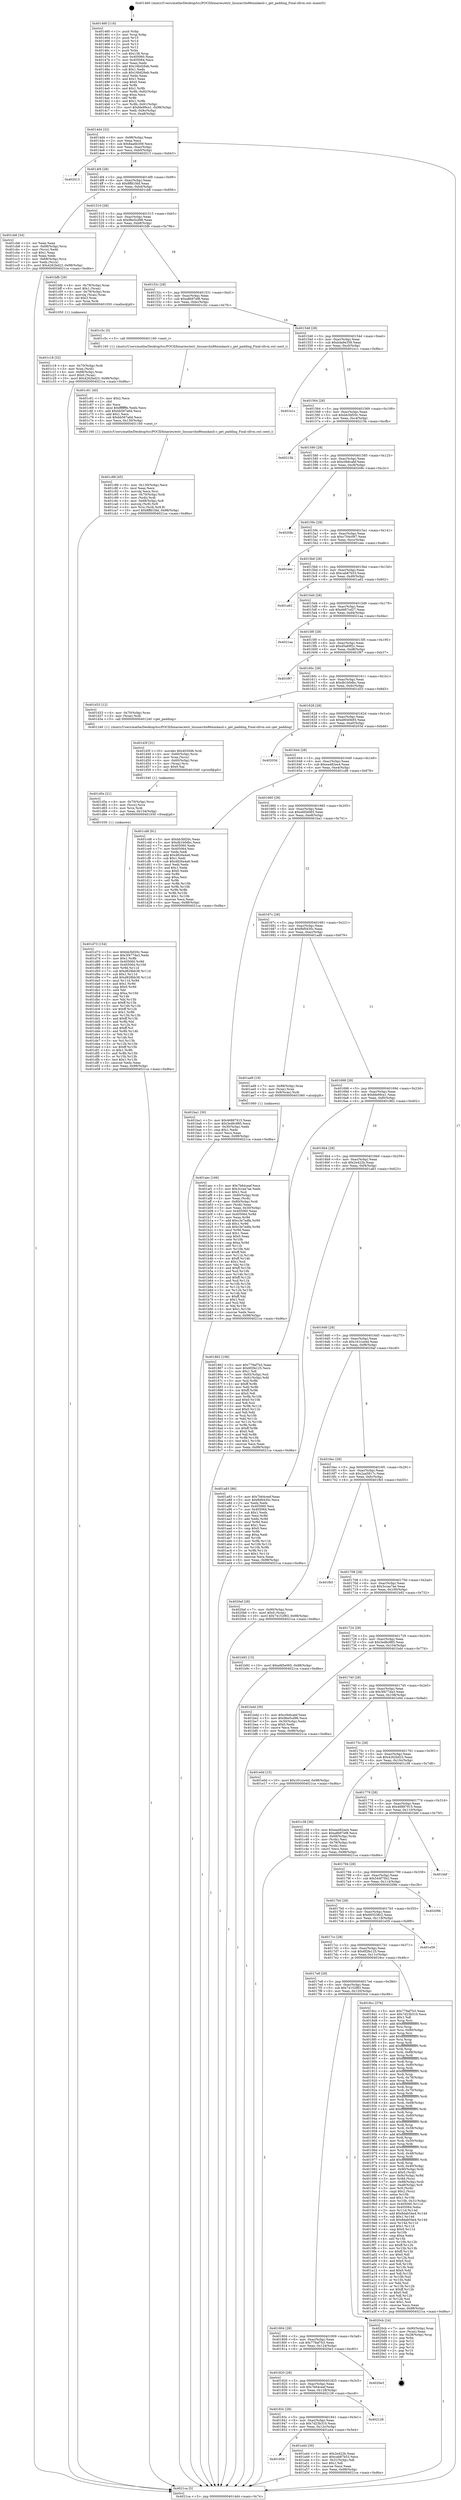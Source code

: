 digraph "0x401460" {
  label = "0x401460 (/mnt/c/Users/mathe/Desktop/tcc/POCII/binaries/extr_linuxarchx86mmkaslr.c_get_padding_Final-ollvm.out::main(0))"
  labelloc = "t"
  node[shape=record]

  Entry [label="",width=0.3,height=0.3,shape=circle,fillcolor=black,style=filled]
  "0x4014d4" [label="{
     0x4014d4 [32]\l
     | [instrs]\l
     &nbsp;&nbsp;0x4014d4 \<+6\>: mov -0x98(%rbp),%eax\l
     &nbsp;&nbsp;0x4014da \<+2\>: mov %eax,%ecx\l
     &nbsp;&nbsp;0x4014dc \<+6\>: sub $0x8aa6b309,%ecx\l
     &nbsp;&nbsp;0x4014e2 \<+6\>: mov %eax,-0xac(%rbp)\l
     &nbsp;&nbsp;0x4014e8 \<+6\>: mov %ecx,-0xb0(%rbp)\l
     &nbsp;&nbsp;0x4014ee \<+6\>: je 0000000000402013 \<main+0xbb3\>\l
  }"]
  "0x402013" [label="{
     0x402013\l
  }", style=dashed]
  "0x4014f4" [label="{
     0x4014f4 [28]\l
     | [instrs]\l
     &nbsp;&nbsp;0x4014f4 \<+5\>: jmp 00000000004014f9 \<main+0x99\>\l
     &nbsp;&nbsp;0x4014f9 \<+6\>: mov -0xac(%rbp),%eax\l
     &nbsp;&nbsp;0x4014ff \<+5\>: sub $0x8ffd1fdd,%eax\l
     &nbsp;&nbsp;0x401504 \<+6\>: mov %eax,-0xb4(%rbp)\l
     &nbsp;&nbsp;0x40150a \<+6\>: je 0000000000401cb6 \<main+0x856\>\l
  }"]
  Exit [label="",width=0.3,height=0.3,shape=circle,fillcolor=black,style=filled,peripheries=2]
  "0x401cb6" [label="{
     0x401cb6 [34]\l
     | [instrs]\l
     &nbsp;&nbsp;0x401cb6 \<+2\>: xor %eax,%eax\l
     &nbsp;&nbsp;0x401cb8 \<+4\>: mov -0x68(%rbp),%rcx\l
     &nbsp;&nbsp;0x401cbc \<+2\>: mov (%rcx),%edx\l
     &nbsp;&nbsp;0x401cbe \<+3\>: sub $0x1,%eax\l
     &nbsp;&nbsp;0x401cc1 \<+2\>: sub %eax,%edx\l
     &nbsp;&nbsp;0x401cc3 \<+4\>: mov -0x68(%rbp),%rcx\l
     &nbsp;&nbsp;0x401cc7 \<+2\>: mov %edx,(%rcx)\l
     &nbsp;&nbsp;0x401cc9 \<+10\>: movl $0x4262bd23,-0x98(%rbp)\l
     &nbsp;&nbsp;0x401cd3 \<+5\>: jmp 00000000004021ca \<main+0xd6a\>\l
  }"]
  "0x401510" [label="{
     0x401510 [28]\l
     | [instrs]\l
     &nbsp;&nbsp;0x401510 \<+5\>: jmp 0000000000401515 \<main+0xb5\>\l
     &nbsp;&nbsp;0x401515 \<+6\>: mov -0xac(%rbp),%eax\l
     &nbsp;&nbsp;0x40151b \<+5\>: sub $0x9be5cd96,%eax\l
     &nbsp;&nbsp;0x401520 \<+6\>: mov %eax,-0xb8(%rbp)\l
     &nbsp;&nbsp;0x401526 \<+6\>: je 0000000000401bfb \<main+0x79b\>\l
  }"]
  "0x401d73" [label="{
     0x401d73 [154]\l
     | [instrs]\l
     &nbsp;&nbsp;0x401d73 \<+5\>: mov $0xbb3bf20c,%eax\l
     &nbsp;&nbsp;0x401d78 \<+5\>: mov $0x3f477da3,%edx\l
     &nbsp;&nbsp;0x401d7d \<+3\>: mov $0x1,%r8b\l
     &nbsp;&nbsp;0x401d80 \<+8\>: mov 0x405060,%r9d\l
     &nbsp;&nbsp;0x401d88 \<+8\>: mov 0x405064,%r10d\l
     &nbsp;&nbsp;0x401d90 \<+3\>: mov %r9d,%r11d\l
     &nbsp;&nbsp;0x401d93 \<+7\>: sub $0xd828bb38,%r11d\l
     &nbsp;&nbsp;0x401d9a \<+4\>: sub $0x1,%r11d\l
     &nbsp;&nbsp;0x401d9e \<+7\>: add $0xd828bb38,%r11d\l
     &nbsp;&nbsp;0x401da5 \<+4\>: imul %r11d,%r9d\l
     &nbsp;&nbsp;0x401da9 \<+4\>: and $0x1,%r9d\l
     &nbsp;&nbsp;0x401dad \<+4\>: cmp $0x0,%r9d\l
     &nbsp;&nbsp;0x401db1 \<+3\>: sete %bl\l
     &nbsp;&nbsp;0x401db4 \<+4\>: cmp $0xa,%r10d\l
     &nbsp;&nbsp;0x401db8 \<+4\>: setl %r14b\l
     &nbsp;&nbsp;0x401dbc \<+3\>: mov %bl,%r15b\l
     &nbsp;&nbsp;0x401dbf \<+4\>: xor $0xff,%r15b\l
     &nbsp;&nbsp;0x401dc3 \<+3\>: mov %r14b,%r12b\l
     &nbsp;&nbsp;0x401dc6 \<+4\>: xor $0xff,%r12b\l
     &nbsp;&nbsp;0x401dca \<+4\>: xor $0x1,%r8b\l
     &nbsp;&nbsp;0x401dce \<+3\>: mov %r15b,%r13b\l
     &nbsp;&nbsp;0x401dd1 \<+4\>: and $0xff,%r13b\l
     &nbsp;&nbsp;0x401dd5 \<+3\>: and %r8b,%bl\l
     &nbsp;&nbsp;0x401dd8 \<+3\>: mov %r12b,%cl\l
     &nbsp;&nbsp;0x401ddb \<+3\>: and $0xff,%cl\l
     &nbsp;&nbsp;0x401dde \<+3\>: and %r8b,%r14b\l
     &nbsp;&nbsp;0x401de1 \<+3\>: or %bl,%r13b\l
     &nbsp;&nbsp;0x401de4 \<+3\>: or %r14b,%cl\l
     &nbsp;&nbsp;0x401de7 \<+3\>: xor %cl,%r13b\l
     &nbsp;&nbsp;0x401dea \<+3\>: or %r12b,%r15b\l
     &nbsp;&nbsp;0x401ded \<+4\>: xor $0xff,%r15b\l
     &nbsp;&nbsp;0x401df1 \<+4\>: or $0x1,%r8b\l
     &nbsp;&nbsp;0x401df5 \<+3\>: and %r8b,%r15b\l
     &nbsp;&nbsp;0x401df8 \<+3\>: or %r15b,%r13b\l
     &nbsp;&nbsp;0x401dfb \<+4\>: test $0x1,%r13b\l
     &nbsp;&nbsp;0x401dff \<+3\>: cmovne %edx,%eax\l
     &nbsp;&nbsp;0x401e02 \<+6\>: mov %eax,-0x98(%rbp)\l
     &nbsp;&nbsp;0x401e08 \<+5\>: jmp 00000000004021ca \<main+0xd6a\>\l
  }"]
  "0x401bfb" [label="{
     0x401bfb [29]\l
     | [instrs]\l
     &nbsp;&nbsp;0x401bfb \<+4\>: mov -0x78(%rbp),%rax\l
     &nbsp;&nbsp;0x401bff \<+6\>: movl $0x1,(%rax)\l
     &nbsp;&nbsp;0x401c05 \<+4\>: mov -0x78(%rbp),%rax\l
     &nbsp;&nbsp;0x401c09 \<+3\>: movslq (%rax),%rax\l
     &nbsp;&nbsp;0x401c0c \<+4\>: shl $0x3,%rax\l
     &nbsp;&nbsp;0x401c10 \<+3\>: mov %rax,%rdi\l
     &nbsp;&nbsp;0x401c13 \<+5\>: call 0000000000401050 \<malloc@plt\>\l
     | [calls]\l
     &nbsp;&nbsp;0x401050 \{1\} (unknown)\l
  }"]
  "0x40152c" [label="{
     0x40152c [28]\l
     | [instrs]\l
     &nbsp;&nbsp;0x40152c \<+5\>: jmp 0000000000401531 \<main+0xd1\>\l
     &nbsp;&nbsp;0x401531 \<+6\>: mov -0xac(%rbp),%eax\l
     &nbsp;&nbsp;0x401537 \<+5\>: sub $0xa8b97ef8,%eax\l
     &nbsp;&nbsp;0x40153c \<+6\>: mov %eax,-0xbc(%rbp)\l
     &nbsp;&nbsp;0x401542 \<+6\>: je 0000000000401c5c \<main+0x7fc\>\l
  }"]
  "0x401d5e" [label="{
     0x401d5e [21]\l
     | [instrs]\l
     &nbsp;&nbsp;0x401d5e \<+4\>: mov -0x70(%rbp),%rcx\l
     &nbsp;&nbsp;0x401d62 \<+3\>: mov (%rcx),%rcx\l
     &nbsp;&nbsp;0x401d65 \<+3\>: mov %rcx,%rdi\l
     &nbsp;&nbsp;0x401d68 \<+6\>: mov %eax,-0x134(%rbp)\l
     &nbsp;&nbsp;0x401d6e \<+5\>: call 0000000000401030 \<free@plt\>\l
     | [calls]\l
     &nbsp;&nbsp;0x401030 \{1\} (unknown)\l
  }"]
  "0x401c5c" [label="{
     0x401c5c [5]\l
     | [instrs]\l
     &nbsp;&nbsp;0x401c5c \<+5\>: call 0000000000401160 \<next_i\>\l
     | [calls]\l
     &nbsp;&nbsp;0x401160 \{1\} (/mnt/c/Users/mathe/Desktop/tcc/POCII/binaries/extr_linuxarchx86mmkaslr.c_get_padding_Final-ollvm.out::next_i)\l
  }"]
  "0x401548" [label="{
     0x401548 [28]\l
     | [instrs]\l
     &nbsp;&nbsp;0x401548 \<+5\>: jmp 000000000040154d \<main+0xed\>\l
     &nbsp;&nbsp;0x40154d \<+6\>: mov -0xac(%rbp),%eax\l
     &nbsp;&nbsp;0x401553 \<+5\>: sub $0xb4a9e358,%eax\l
     &nbsp;&nbsp;0x401558 \<+6\>: mov %eax,-0xc0(%rbp)\l
     &nbsp;&nbsp;0x40155e \<+6\>: je 0000000000401e1c \<main+0x9bc\>\l
  }"]
  "0x401d3f" [label="{
     0x401d3f [31]\l
     | [instrs]\l
     &nbsp;&nbsp;0x401d3f \<+10\>: movabs $0x4030d6,%rdi\l
     &nbsp;&nbsp;0x401d49 \<+4\>: mov -0x60(%rbp),%rcx\l
     &nbsp;&nbsp;0x401d4d \<+3\>: mov %rax,(%rcx)\l
     &nbsp;&nbsp;0x401d50 \<+4\>: mov -0x60(%rbp),%rax\l
     &nbsp;&nbsp;0x401d54 \<+3\>: mov (%rax),%rsi\l
     &nbsp;&nbsp;0x401d57 \<+2\>: mov $0x0,%al\l
     &nbsp;&nbsp;0x401d59 \<+5\>: call 0000000000401040 \<printf@plt\>\l
     | [calls]\l
     &nbsp;&nbsp;0x401040 \{1\} (unknown)\l
  }"]
  "0x401e1c" [label="{
     0x401e1c\l
  }", style=dashed]
  "0x401564" [label="{
     0x401564 [28]\l
     | [instrs]\l
     &nbsp;&nbsp;0x401564 \<+5\>: jmp 0000000000401569 \<main+0x109\>\l
     &nbsp;&nbsp;0x401569 \<+6\>: mov -0xac(%rbp),%eax\l
     &nbsp;&nbsp;0x40156f \<+5\>: sub $0xbb3bf20c,%eax\l
     &nbsp;&nbsp;0x401574 \<+6\>: mov %eax,-0xc4(%rbp)\l
     &nbsp;&nbsp;0x40157a \<+6\>: je 000000000040215b \<main+0xcfb\>\l
  }"]
  "0x401c89" [label="{
     0x401c89 [45]\l
     | [instrs]\l
     &nbsp;&nbsp;0x401c89 \<+6\>: mov -0x130(%rbp),%ecx\l
     &nbsp;&nbsp;0x401c8f \<+3\>: imul %eax,%ecx\l
     &nbsp;&nbsp;0x401c92 \<+3\>: movslq %ecx,%rsi\l
     &nbsp;&nbsp;0x401c95 \<+4\>: mov -0x70(%rbp),%rdi\l
     &nbsp;&nbsp;0x401c99 \<+3\>: mov (%rdi),%rdi\l
     &nbsp;&nbsp;0x401c9c \<+4\>: mov -0x68(%rbp),%r8\l
     &nbsp;&nbsp;0x401ca0 \<+3\>: movslq (%r8),%r8\l
     &nbsp;&nbsp;0x401ca3 \<+4\>: mov %rsi,(%rdi,%r8,8)\l
     &nbsp;&nbsp;0x401ca7 \<+10\>: movl $0x8ffd1fdd,-0x98(%rbp)\l
     &nbsp;&nbsp;0x401cb1 \<+5\>: jmp 00000000004021ca \<main+0xd6a\>\l
  }"]
  "0x40215b" [label="{
     0x40215b\l
  }", style=dashed]
  "0x401580" [label="{
     0x401580 [28]\l
     | [instrs]\l
     &nbsp;&nbsp;0x401580 \<+5\>: jmp 0000000000401585 \<main+0x125\>\l
     &nbsp;&nbsp;0x401585 \<+6\>: mov -0xac(%rbp),%eax\l
     &nbsp;&nbsp;0x40158b \<+5\>: sub $0xc0b6cabf,%eax\l
     &nbsp;&nbsp;0x401590 \<+6\>: mov %eax,-0xc8(%rbp)\l
     &nbsp;&nbsp;0x401596 \<+6\>: je 000000000040208c \<main+0xc2c\>\l
  }"]
  "0x401c61" [label="{
     0x401c61 [40]\l
     | [instrs]\l
     &nbsp;&nbsp;0x401c61 \<+5\>: mov $0x2,%ecx\l
     &nbsp;&nbsp;0x401c66 \<+1\>: cltd\l
     &nbsp;&nbsp;0x401c67 \<+2\>: idiv %ecx\l
     &nbsp;&nbsp;0x401c69 \<+6\>: imul $0xfffffffe,%edx,%ecx\l
     &nbsp;&nbsp;0x401c6f \<+6\>: add $0xbb567a6d,%ecx\l
     &nbsp;&nbsp;0x401c75 \<+3\>: add $0x1,%ecx\l
     &nbsp;&nbsp;0x401c78 \<+6\>: sub $0xbb567a6d,%ecx\l
     &nbsp;&nbsp;0x401c7e \<+6\>: mov %ecx,-0x130(%rbp)\l
     &nbsp;&nbsp;0x401c84 \<+5\>: call 0000000000401160 \<next_i\>\l
     | [calls]\l
     &nbsp;&nbsp;0x401160 \{1\} (/mnt/c/Users/mathe/Desktop/tcc/POCII/binaries/extr_linuxarchx86mmkaslr.c_get_padding_Final-ollvm.out::next_i)\l
  }"]
  "0x40208c" [label="{
     0x40208c\l
  }", style=dashed]
  "0x40159c" [label="{
     0x40159c [28]\l
     | [instrs]\l
     &nbsp;&nbsp;0x40159c \<+5\>: jmp 00000000004015a1 \<main+0x141\>\l
     &nbsp;&nbsp;0x4015a1 \<+6\>: mov -0xac(%rbp),%eax\l
     &nbsp;&nbsp;0x4015a7 \<+5\>: sub $0xc704c097,%eax\l
     &nbsp;&nbsp;0x4015ac \<+6\>: mov %eax,-0xcc(%rbp)\l
     &nbsp;&nbsp;0x4015b2 \<+6\>: je 0000000000401eec \<main+0xa8c\>\l
  }"]
  "0x401c18" [label="{
     0x401c18 [32]\l
     | [instrs]\l
     &nbsp;&nbsp;0x401c18 \<+4\>: mov -0x70(%rbp),%rdi\l
     &nbsp;&nbsp;0x401c1c \<+3\>: mov %rax,(%rdi)\l
     &nbsp;&nbsp;0x401c1f \<+4\>: mov -0x68(%rbp),%rax\l
     &nbsp;&nbsp;0x401c23 \<+6\>: movl $0x0,(%rax)\l
     &nbsp;&nbsp;0x401c29 \<+10\>: movl $0x4262bd23,-0x98(%rbp)\l
     &nbsp;&nbsp;0x401c33 \<+5\>: jmp 00000000004021ca \<main+0xd6a\>\l
  }"]
  "0x401eec" [label="{
     0x401eec\l
  }", style=dashed]
  "0x4015b8" [label="{
     0x4015b8 [28]\l
     | [instrs]\l
     &nbsp;&nbsp;0x4015b8 \<+5\>: jmp 00000000004015bd \<main+0x15d\>\l
     &nbsp;&nbsp;0x4015bd \<+6\>: mov -0xac(%rbp),%eax\l
     &nbsp;&nbsp;0x4015c3 \<+5\>: sub $0xcab87b53,%eax\l
     &nbsp;&nbsp;0x4015c8 \<+6\>: mov %eax,-0xd0(%rbp)\l
     &nbsp;&nbsp;0x4015ce \<+6\>: je 0000000000401a62 \<main+0x602\>\l
  }"]
  "0x401aec" [label="{
     0x401aec [166]\l
     | [instrs]\l
     &nbsp;&nbsp;0x401aec \<+5\>: mov $0x7b64ceef,%ecx\l
     &nbsp;&nbsp;0x401af1 \<+5\>: mov $0x3ccaa7ae,%edx\l
     &nbsp;&nbsp;0x401af6 \<+3\>: mov $0x1,%sil\l
     &nbsp;&nbsp;0x401af9 \<+4\>: mov -0x80(%rbp),%rdi\l
     &nbsp;&nbsp;0x401afd \<+2\>: mov %eax,(%rdi)\l
     &nbsp;&nbsp;0x401aff \<+4\>: mov -0x80(%rbp),%rdi\l
     &nbsp;&nbsp;0x401b03 \<+2\>: mov (%rdi),%eax\l
     &nbsp;&nbsp;0x401b05 \<+3\>: mov %eax,-0x30(%rbp)\l
     &nbsp;&nbsp;0x401b08 \<+7\>: mov 0x405060,%eax\l
     &nbsp;&nbsp;0x401b0f \<+8\>: mov 0x405064,%r8d\l
     &nbsp;&nbsp;0x401b17 \<+3\>: mov %eax,%r9d\l
     &nbsp;&nbsp;0x401b1a \<+7\>: add $0xc3e7edfa,%r9d\l
     &nbsp;&nbsp;0x401b21 \<+4\>: sub $0x1,%r9d\l
     &nbsp;&nbsp;0x401b25 \<+7\>: sub $0xc3e7edfa,%r9d\l
     &nbsp;&nbsp;0x401b2c \<+4\>: imul %r9d,%eax\l
     &nbsp;&nbsp;0x401b30 \<+3\>: and $0x1,%eax\l
     &nbsp;&nbsp;0x401b33 \<+3\>: cmp $0x0,%eax\l
     &nbsp;&nbsp;0x401b36 \<+4\>: sete %r10b\l
     &nbsp;&nbsp;0x401b3a \<+4\>: cmp $0xa,%r8d\l
     &nbsp;&nbsp;0x401b3e \<+4\>: setl %r11b\l
     &nbsp;&nbsp;0x401b42 \<+3\>: mov %r10b,%bl\l
     &nbsp;&nbsp;0x401b45 \<+3\>: xor $0xff,%bl\l
     &nbsp;&nbsp;0x401b48 \<+3\>: mov %r11b,%r14b\l
     &nbsp;&nbsp;0x401b4b \<+4\>: xor $0xff,%r14b\l
     &nbsp;&nbsp;0x401b4f \<+4\>: xor $0x1,%sil\l
     &nbsp;&nbsp;0x401b53 \<+3\>: mov %bl,%r15b\l
     &nbsp;&nbsp;0x401b56 \<+4\>: and $0xff,%r15b\l
     &nbsp;&nbsp;0x401b5a \<+3\>: and %sil,%r10b\l
     &nbsp;&nbsp;0x401b5d \<+3\>: mov %r14b,%r12b\l
     &nbsp;&nbsp;0x401b60 \<+4\>: and $0xff,%r12b\l
     &nbsp;&nbsp;0x401b64 \<+3\>: and %sil,%r11b\l
     &nbsp;&nbsp;0x401b67 \<+3\>: or %r10b,%r15b\l
     &nbsp;&nbsp;0x401b6a \<+3\>: or %r11b,%r12b\l
     &nbsp;&nbsp;0x401b6d \<+3\>: xor %r12b,%r15b\l
     &nbsp;&nbsp;0x401b70 \<+3\>: or %r14b,%bl\l
     &nbsp;&nbsp;0x401b73 \<+3\>: xor $0xff,%bl\l
     &nbsp;&nbsp;0x401b76 \<+4\>: or $0x1,%sil\l
     &nbsp;&nbsp;0x401b7a \<+3\>: and %sil,%bl\l
     &nbsp;&nbsp;0x401b7d \<+3\>: or %bl,%r15b\l
     &nbsp;&nbsp;0x401b80 \<+4\>: test $0x1,%r15b\l
     &nbsp;&nbsp;0x401b84 \<+3\>: cmovne %edx,%ecx\l
     &nbsp;&nbsp;0x401b87 \<+6\>: mov %ecx,-0x98(%rbp)\l
     &nbsp;&nbsp;0x401b8d \<+5\>: jmp 00000000004021ca \<main+0xd6a\>\l
  }"]
  "0x401a62" [label="{
     0x401a62\l
  }", style=dashed]
  "0x4015d4" [label="{
     0x4015d4 [28]\l
     | [instrs]\l
     &nbsp;&nbsp;0x4015d4 \<+5\>: jmp 00000000004015d9 \<main+0x179\>\l
     &nbsp;&nbsp;0x4015d9 \<+6\>: mov -0xac(%rbp),%eax\l
     &nbsp;&nbsp;0x4015df \<+5\>: sub $0xd487cd27,%eax\l
     &nbsp;&nbsp;0x4015e4 \<+6\>: mov %eax,-0xd4(%rbp)\l
     &nbsp;&nbsp;0x4015ea \<+6\>: je 00000000004021aa \<main+0xd4a\>\l
  }"]
  "0x401858" [label="{
     0x401858\l
  }", style=dashed]
  "0x4021aa" [label="{
     0x4021aa\l
  }", style=dashed]
  "0x4015f0" [label="{
     0x4015f0 [28]\l
     | [instrs]\l
     &nbsp;&nbsp;0x4015f0 \<+5\>: jmp 00000000004015f5 \<main+0x195\>\l
     &nbsp;&nbsp;0x4015f5 \<+6\>: mov -0xac(%rbp),%eax\l
     &nbsp;&nbsp;0x4015fb \<+5\>: sub $0xd5a69f2c,%eax\l
     &nbsp;&nbsp;0x401600 \<+6\>: mov %eax,-0xd8(%rbp)\l
     &nbsp;&nbsp;0x401606 \<+6\>: je 0000000000401f97 \<main+0xb37\>\l
  }"]
  "0x401a44" [label="{
     0x401a44 [30]\l
     | [instrs]\l
     &nbsp;&nbsp;0x401a44 \<+5\>: mov $0x2e422b,%eax\l
     &nbsp;&nbsp;0x401a49 \<+5\>: mov $0xcab87b53,%ecx\l
     &nbsp;&nbsp;0x401a4e \<+3\>: mov -0x31(%rbp),%dl\l
     &nbsp;&nbsp;0x401a51 \<+3\>: test $0x1,%dl\l
     &nbsp;&nbsp;0x401a54 \<+3\>: cmovne %ecx,%eax\l
     &nbsp;&nbsp;0x401a57 \<+6\>: mov %eax,-0x98(%rbp)\l
     &nbsp;&nbsp;0x401a5d \<+5\>: jmp 00000000004021ca \<main+0xd6a\>\l
  }"]
  "0x401f97" [label="{
     0x401f97\l
  }", style=dashed]
  "0x40160c" [label="{
     0x40160c [28]\l
     | [instrs]\l
     &nbsp;&nbsp;0x40160c \<+5\>: jmp 0000000000401611 \<main+0x1b1\>\l
     &nbsp;&nbsp;0x401611 \<+6\>: mov -0xac(%rbp),%eax\l
     &nbsp;&nbsp;0x401617 \<+5\>: sub $0xdb1b0dbc,%eax\l
     &nbsp;&nbsp;0x40161c \<+6\>: mov %eax,-0xdc(%rbp)\l
     &nbsp;&nbsp;0x401622 \<+6\>: je 0000000000401d33 \<main+0x8d3\>\l
  }"]
  "0x40183c" [label="{
     0x40183c [28]\l
     | [instrs]\l
     &nbsp;&nbsp;0x40183c \<+5\>: jmp 0000000000401841 \<main+0x3e1\>\l
     &nbsp;&nbsp;0x401841 \<+6\>: mov -0xac(%rbp),%eax\l
     &nbsp;&nbsp;0x401847 \<+5\>: sub $0x7d23b310,%eax\l
     &nbsp;&nbsp;0x40184c \<+6\>: mov %eax,-0x12c(%rbp)\l
     &nbsp;&nbsp;0x401852 \<+6\>: je 0000000000401a44 \<main+0x5e4\>\l
  }"]
  "0x401d33" [label="{
     0x401d33 [12]\l
     | [instrs]\l
     &nbsp;&nbsp;0x401d33 \<+4\>: mov -0x70(%rbp),%rax\l
     &nbsp;&nbsp;0x401d37 \<+3\>: mov (%rax),%rdi\l
     &nbsp;&nbsp;0x401d3a \<+5\>: call 0000000000401240 \<get_padding\>\l
     | [calls]\l
     &nbsp;&nbsp;0x401240 \{1\} (/mnt/c/Users/mathe/Desktop/tcc/POCII/binaries/extr_linuxarchx86mmkaslr.c_get_padding_Final-ollvm.out::get_padding)\l
  }"]
  "0x401628" [label="{
     0x401628 [28]\l
     | [instrs]\l
     &nbsp;&nbsp;0x401628 \<+5\>: jmp 000000000040162d \<main+0x1cd\>\l
     &nbsp;&nbsp;0x40162d \<+6\>: mov -0xac(%rbp),%eax\l
     &nbsp;&nbsp;0x401633 \<+5\>: sub $0xe8040b93,%eax\l
     &nbsp;&nbsp;0x401638 \<+6\>: mov %eax,-0xe0(%rbp)\l
     &nbsp;&nbsp;0x40163e \<+6\>: je 000000000040203d \<main+0xbdd\>\l
  }"]
  "0x402128" [label="{
     0x402128\l
  }", style=dashed]
  "0x40203d" [label="{
     0x40203d\l
  }", style=dashed]
  "0x401644" [label="{
     0x401644 [28]\l
     | [instrs]\l
     &nbsp;&nbsp;0x401644 \<+5\>: jmp 0000000000401649 \<main+0x1e9\>\l
     &nbsp;&nbsp;0x401649 \<+6\>: mov -0xac(%rbp),%eax\l
     &nbsp;&nbsp;0x40164f \<+5\>: sub $0xea482ee4,%eax\l
     &nbsp;&nbsp;0x401654 \<+6\>: mov %eax,-0xe4(%rbp)\l
     &nbsp;&nbsp;0x40165a \<+6\>: je 0000000000401cd8 \<main+0x878\>\l
  }"]
  "0x401820" [label="{
     0x401820 [28]\l
     | [instrs]\l
     &nbsp;&nbsp;0x401820 \<+5\>: jmp 0000000000401825 \<main+0x3c5\>\l
     &nbsp;&nbsp;0x401825 \<+6\>: mov -0xac(%rbp),%eax\l
     &nbsp;&nbsp;0x40182b \<+5\>: sub $0x7b64ceef,%eax\l
     &nbsp;&nbsp;0x401830 \<+6\>: mov %eax,-0x128(%rbp)\l
     &nbsp;&nbsp;0x401836 \<+6\>: je 0000000000402128 \<main+0xcc8\>\l
  }"]
  "0x401cd8" [label="{
     0x401cd8 [91]\l
     | [instrs]\l
     &nbsp;&nbsp;0x401cd8 \<+5\>: mov $0xbb3bf20c,%eax\l
     &nbsp;&nbsp;0x401cdd \<+5\>: mov $0xdb1b0dbc,%ecx\l
     &nbsp;&nbsp;0x401ce2 \<+7\>: mov 0x405060,%edx\l
     &nbsp;&nbsp;0x401ce9 \<+7\>: mov 0x405064,%esi\l
     &nbsp;&nbsp;0x401cf0 \<+2\>: mov %edx,%edi\l
     &nbsp;&nbsp;0x401cf2 \<+6\>: add $0x4826a4a6,%edi\l
     &nbsp;&nbsp;0x401cf8 \<+3\>: sub $0x1,%edi\l
     &nbsp;&nbsp;0x401cfb \<+6\>: sub $0x4826a4a6,%edi\l
     &nbsp;&nbsp;0x401d01 \<+3\>: imul %edi,%edx\l
     &nbsp;&nbsp;0x401d04 \<+3\>: and $0x1,%edx\l
     &nbsp;&nbsp;0x401d07 \<+3\>: cmp $0x0,%edx\l
     &nbsp;&nbsp;0x401d0a \<+4\>: sete %r8b\l
     &nbsp;&nbsp;0x401d0e \<+3\>: cmp $0xa,%esi\l
     &nbsp;&nbsp;0x401d11 \<+4\>: setl %r9b\l
     &nbsp;&nbsp;0x401d15 \<+3\>: mov %r8b,%r10b\l
     &nbsp;&nbsp;0x401d18 \<+3\>: and %r9b,%r10b\l
     &nbsp;&nbsp;0x401d1b \<+3\>: xor %r9b,%r8b\l
     &nbsp;&nbsp;0x401d1e \<+3\>: or %r8b,%r10b\l
     &nbsp;&nbsp;0x401d21 \<+4\>: test $0x1,%r10b\l
     &nbsp;&nbsp;0x401d25 \<+3\>: cmovne %ecx,%eax\l
     &nbsp;&nbsp;0x401d28 \<+6\>: mov %eax,-0x98(%rbp)\l
     &nbsp;&nbsp;0x401d2e \<+5\>: jmp 00000000004021ca \<main+0xd6a\>\l
  }"]
  "0x401660" [label="{
     0x401660 [28]\l
     | [instrs]\l
     &nbsp;&nbsp;0x401660 \<+5\>: jmp 0000000000401665 \<main+0x205\>\l
     &nbsp;&nbsp;0x401665 \<+6\>: mov -0xac(%rbp),%eax\l
     &nbsp;&nbsp;0x40166b \<+5\>: sub $0xefd5e065,%eax\l
     &nbsp;&nbsp;0x401670 \<+6\>: mov %eax,-0xe8(%rbp)\l
     &nbsp;&nbsp;0x401676 \<+6\>: je 0000000000401ba1 \<main+0x741\>\l
  }"]
  "0x4020e3" [label="{
     0x4020e3\l
  }", style=dashed]
  "0x401ba1" [label="{
     0x401ba1 [30]\l
     | [instrs]\l
     &nbsp;&nbsp;0x401ba1 \<+5\>: mov $0x46887915,%eax\l
     &nbsp;&nbsp;0x401ba6 \<+5\>: mov $0x3ed6c885,%ecx\l
     &nbsp;&nbsp;0x401bab \<+3\>: mov -0x30(%rbp),%edx\l
     &nbsp;&nbsp;0x401bae \<+3\>: cmp $0x1,%edx\l
     &nbsp;&nbsp;0x401bb1 \<+3\>: cmovl %ecx,%eax\l
     &nbsp;&nbsp;0x401bb4 \<+6\>: mov %eax,-0x98(%rbp)\l
     &nbsp;&nbsp;0x401bba \<+5\>: jmp 00000000004021ca \<main+0xd6a\>\l
  }"]
  "0x40167c" [label="{
     0x40167c [28]\l
     | [instrs]\l
     &nbsp;&nbsp;0x40167c \<+5\>: jmp 0000000000401681 \<main+0x221\>\l
     &nbsp;&nbsp;0x401681 \<+6\>: mov -0xac(%rbp),%eax\l
     &nbsp;&nbsp;0x401687 \<+5\>: sub $0xfbf0430c,%eax\l
     &nbsp;&nbsp;0x40168c \<+6\>: mov %eax,-0xec(%rbp)\l
     &nbsp;&nbsp;0x401692 \<+6\>: je 0000000000401ad9 \<main+0x679\>\l
  }"]
  "0x401804" [label="{
     0x401804 [28]\l
     | [instrs]\l
     &nbsp;&nbsp;0x401804 \<+5\>: jmp 0000000000401809 \<main+0x3a9\>\l
     &nbsp;&nbsp;0x401809 \<+6\>: mov -0xac(%rbp),%eax\l
     &nbsp;&nbsp;0x40180f \<+5\>: sub $0x779af7b3,%eax\l
     &nbsp;&nbsp;0x401814 \<+6\>: mov %eax,-0x124(%rbp)\l
     &nbsp;&nbsp;0x40181a \<+6\>: je 00000000004020e3 \<main+0xc83\>\l
  }"]
  "0x401ad9" [label="{
     0x401ad9 [19]\l
     | [instrs]\l
     &nbsp;&nbsp;0x401ad9 \<+7\>: mov -0x88(%rbp),%rax\l
     &nbsp;&nbsp;0x401ae0 \<+3\>: mov (%rax),%rax\l
     &nbsp;&nbsp;0x401ae3 \<+4\>: mov 0x8(%rax),%rdi\l
     &nbsp;&nbsp;0x401ae7 \<+5\>: call 0000000000401060 \<atoi@plt\>\l
     | [calls]\l
     &nbsp;&nbsp;0x401060 \{1\} (unknown)\l
  }"]
  "0x401698" [label="{
     0x401698 [28]\l
     | [instrs]\l
     &nbsp;&nbsp;0x401698 \<+5\>: jmp 000000000040169d \<main+0x23d\>\l
     &nbsp;&nbsp;0x40169d \<+6\>: mov -0xac(%rbp),%eax\l
     &nbsp;&nbsp;0x4016a3 \<+5\>: sub $0xfde99ce1,%eax\l
     &nbsp;&nbsp;0x4016a8 \<+6\>: mov %eax,-0xf0(%rbp)\l
     &nbsp;&nbsp;0x4016ae \<+6\>: je 0000000000401862 \<main+0x402\>\l
  }"]
  "0x4020cb" [label="{
     0x4020cb [24]\l
     | [instrs]\l
     &nbsp;&nbsp;0x4020cb \<+7\>: mov -0x90(%rbp),%rax\l
     &nbsp;&nbsp;0x4020d2 \<+2\>: mov (%rax),%eax\l
     &nbsp;&nbsp;0x4020d4 \<+4\>: lea -0x28(%rbp),%rsp\l
     &nbsp;&nbsp;0x4020d8 \<+1\>: pop %rbx\l
     &nbsp;&nbsp;0x4020d9 \<+2\>: pop %r12\l
     &nbsp;&nbsp;0x4020db \<+2\>: pop %r13\l
     &nbsp;&nbsp;0x4020dd \<+2\>: pop %r14\l
     &nbsp;&nbsp;0x4020df \<+2\>: pop %r15\l
     &nbsp;&nbsp;0x4020e1 \<+1\>: pop %rbp\l
     &nbsp;&nbsp;0x4020e2 \<+1\>: ret\l
  }"]
  "0x401862" [label="{
     0x401862 [106]\l
     | [instrs]\l
     &nbsp;&nbsp;0x401862 \<+5\>: mov $0x779af7b3,%eax\l
     &nbsp;&nbsp;0x401867 \<+5\>: mov $0x6f2fe125,%ecx\l
     &nbsp;&nbsp;0x40186c \<+2\>: mov $0x1,%dl\l
     &nbsp;&nbsp;0x40186e \<+7\>: mov -0x92(%rbp),%sil\l
     &nbsp;&nbsp;0x401875 \<+7\>: mov -0x91(%rbp),%dil\l
     &nbsp;&nbsp;0x40187c \<+3\>: mov %sil,%r8b\l
     &nbsp;&nbsp;0x40187f \<+4\>: xor $0xff,%r8b\l
     &nbsp;&nbsp;0x401883 \<+3\>: mov %dil,%r9b\l
     &nbsp;&nbsp;0x401886 \<+4\>: xor $0xff,%r9b\l
     &nbsp;&nbsp;0x40188a \<+3\>: xor $0x0,%dl\l
     &nbsp;&nbsp;0x40188d \<+3\>: mov %r8b,%r10b\l
     &nbsp;&nbsp;0x401890 \<+4\>: and $0x0,%r10b\l
     &nbsp;&nbsp;0x401894 \<+3\>: and %dl,%sil\l
     &nbsp;&nbsp;0x401897 \<+3\>: mov %r9b,%r11b\l
     &nbsp;&nbsp;0x40189a \<+4\>: and $0x0,%r11b\l
     &nbsp;&nbsp;0x40189e \<+3\>: and %dl,%dil\l
     &nbsp;&nbsp;0x4018a1 \<+3\>: or %sil,%r10b\l
     &nbsp;&nbsp;0x4018a4 \<+3\>: or %dil,%r11b\l
     &nbsp;&nbsp;0x4018a7 \<+3\>: xor %r11b,%r10b\l
     &nbsp;&nbsp;0x4018aa \<+3\>: or %r9b,%r8b\l
     &nbsp;&nbsp;0x4018ad \<+4\>: xor $0xff,%r8b\l
     &nbsp;&nbsp;0x4018b1 \<+3\>: or $0x0,%dl\l
     &nbsp;&nbsp;0x4018b4 \<+3\>: and %dl,%r8b\l
     &nbsp;&nbsp;0x4018b7 \<+3\>: or %r8b,%r10b\l
     &nbsp;&nbsp;0x4018ba \<+4\>: test $0x1,%r10b\l
     &nbsp;&nbsp;0x4018be \<+3\>: cmovne %ecx,%eax\l
     &nbsp;&nbsp;0x4018c1 \<+6\>: mov %eax,-0x98(%rbp)\l
     &nbsp;&nbsp;0x4018c7 \<+5\>: jmp 00000000004021ca \<main+0xd6a\>\l
  }"]
  "0x4016b4" [label="{
     0x4016b4 [28]\l
     | [instrs]\l
     &nbsp;&nbsp;0x4016b4 \<+5\>: jmp 00000000004016b9 \<main+0x259\>\l
     &nbsp;&nbsp;0x4016b9 \<+6\>: mov -0xac(%rbp),%eax\l
     &nbsp;&nbsp;0x4016bf \<+5\>: sub $0x2e422b,%eax\l
     &nbsp;&nbsp;0x4016c4 \<+6\>: mov %eax,-0xf4(%rbp)\l
     &nbsp;&nbsp;0x4016ca \<+6\>: je 0000000000401a83 \<main+0x623\>\l
  }"]
  "0x4021ca" [label="{
     0x4021ca [5]\l
     | [instrs]\l
     &nbsp;&nbsp;0x4021ca \<+5\>: jmp 00000000004014d4 \<main+0x74\>\l
  }"]
  "0x401460" [label="{
     0x401460 [116]\l
     | [instrs]\l
     &nbsp;&nbsp;0x401460 \<+1\>: push %rbp\l
     &nbsp;&nbsp;0x401461 \<+3\>: mov %rsp,%rbp\l
     &nbsp;&nbsp;0x401464 \<+2\>: push %r15\l
     &nbsp;&nbsp;0x401466 \<+2\>: push %r14\l
     &nbsp;&nbsp;0x401468 \<+2\>: push %r13\l
     &nbsp;&nbsp;0x40146a \<+2\>: push %r12\l
     &nbsp;&nbsp;0x40146c \<+1\>: push %rbx\l
     &nbsp;&nbsp;0x40146d \<+7\>: sub $0x138,%rsp\l
     &nbsp;&nbsp;0x401474 \<+7\>: mov 0x405060,%eax\l
     &nbsp;&nbsp;0x40147b \<+7\>: mov 0x405064,%ecx\l
     &nbsp;&nbsp;0x401482 \<+2\>: mov %eax,%edx\l
     &nbsp;&nbsp;0x401484 \<+6\>: add $0x16bd26eb,%edx\l
     &nbsp;&nbsp;0x40148a \<+3\>: sub $0x1,%edx\l
     &nbsp;&nbsp;0x40148d \<+6\>: sub $0x16bd26eb,%edx\l
     &nbsp;&nbsp;0x401493 \<+3\>: imul %edx,%eax\l
     &nbsp;&nbsp;0x401496 \<+3\>: and $0x1,%eax\l
     &nbsp;&nbsp;0x401499 \<+3\>: cmp $0x0,%eax\l
     &nbsp;&nbsp;0x40149c \<+4\>: sete %r8b\l
     &nbsp;&nbsp;0x4014a0 \<+4\>: and $0x1,%r8b\l
     &nbsp;&nbsp;0x4014a4 \<+7\>: mov %r8b,-0x92(%rbp)\l
     &nbsp;&nbsp;0x4014ab \<+3\>: cmp $0xa,%ecx\l
     &nbsp;&nbsp;0x4014ae \<+4\>: setl %r8b\l
     &nbsp;&nbsp;0x4014b2 \<+4\>: and $0x1,%r8b\l
     &nbsp;&nbsp;0x4014b6 \<+7\>: mov %r8b,-0x91(%rbp)\l
     &nbsp;&nbsp;0x4014bd \<+10\>: movl $0xfde99ce1,-0x98(%rbp)\l
     &nbsp;&nbsp;0x4014c7 \<+6\>: mov %edi,-0x9c(%rbp)\l
     &nbsp;&nbsp;0x4014cd \<+7\>: mov %rsi,-0xa8(%rbp)\l
  }"]
  "0x4017e8" [label="{
     0x4017e8 [28]\l
     | [instrs]\l
     &nbsp;&nbsp;0x4017e8 \<+5\>: jmp 00000000004017ed \<main+0x38d\>\l
     &nbsp;&nbsp;0x4017ed \<+6\>: mov -0xac(%rbp),%eax\l
     &nbsp;&nbsp;0x4017f3 \<+5\>: sub $0x74152f83,%eax\l
     &nbsp;&nbsp;0x4017f8 \<+6\>: mov %eax,-0x120(%rbp)\l
     &nbsp;&nbsp;0x4017fe \<+6\>: je 00000000004020cb \<main+0xc6b\>\l
  }"]
  "0x401a83" [label="{
     0x401a83 [86]\l
     | [instrs]\l
     &nbsp;&nbsp;0x401a83 \<+5\>: mov $0x7b64ceef,%eax\l
     &nbsp;&nbsp;0x401a88 \<+5\>: mov $0xfbf0430c,%ecx\l
     &nbsp;&nbsp;0x401a8d \<+2\>: xor %edx,%edx\l
     &nbsp;&nbsp;0x401a8f \<+7\>: mov 0x405060,%esi\l
     &nbsp;&nbsp;0x401a96 \<+7\>: mov 0x405064,%edi\l
     &nbsp;&nbsp;0x401a9d \<+3\>: sub $0x1,%edx\l
     &nbsp;&nbsp;0x401aa0 \<+3\>: mov %esi,%r8d\l
     &nbsp;&nbsp;0x401aa3 \<+3\>: add %edx,%r8d\l
     &nbsp;&nbsp;0x401aa6 \<+4\>: imul %r8d,%esi\l
     &nbsp;&nbsp;0x401aaa \<+3\>: and $0x1,%esi\l
     &nbsp;&nbsp;0x401aad \<+3\>: cmp $0x0,%esi\l
     &nbsp;&nbsp;0x401ab0 \<+4\>: sete %r9b\l
     &nbsp;&nbsp;0x401ab4 \<+3\>: cmp $0xa,%edi\l
     &nbsp;&nbsp;0x401ab7 \<+4\>: setl %r10b\l
     &nbsp;&nbsp;0x401abb \<+3\>: mov %r9b,%r11b\l
     &nbsp;&nbsp;0x401abe \<+3\>: and %r10b,%r11b\l
     &nbsp;&nbsp;0x401ac1 \<+3\>: xor %r10b,%r9b\l
     &nbsp;&nbsp;0x401ac4 \<+3\>: or %r9b,%r11b\l
     &nbsp;&nbsp;0x401ac7 \<+4\>: test $0x1,%r11b\l
     &nbsp;&nbsp;0x401acb \<+3\>: cmovne %ecx,%eax\l
     &nbsp;&nbsp;0x401ace \<+6\>: mov %eax,-0x98(%rbp)\l
     &nbsp;&nbsp;0x401ad4 \<+5\>: jmp 00000000004021ca \<main+0xd6a\>\l
  }"]
  "0x4016d0" [label="{
     0x4016d0 [28]\l
     | [instrs]\l
     &nbsp;&nbsp;0x4016d0 \<+5\>: jmp 00000000004016d5 \<main+0x275\>\l
     &nbsp;&nbsp;0x4016d5 \<+6\>: mov -0xac(%rbp),%eax\l
     &nbsp;&nbsp;0x4016db \<+5\>: sub $0x161cce4d,%eax\l
     &nbsp;&nbsp;0x4016e0 \<+6\>: mov %eax,-0xf8(%rbp)\l
     &nbsp;&nbsp;0x4016e6 \<+6\>: je 00000000004020af \<main+0xc4f\>\l
  }"]
  "0x4018cc" [label="{
     0x4018cc [376]\l
     | [instrs]\l
     &nbsp;&nbsp;0x4018cc \<+5\>: mov $0x779af7b3,%eax\l
     &nbsp;&nbsp;0x4018d1 \<+5\>: mov $0x7d23b310,%ecx\l
     &nbsp;&nbsp;0x4018d6 \<+2\>: mov $0x1,%dl\l
     &nbsp;&nbsp;0x4018d8 \<+3\>: mov %rsp,%rsi\l
     &nbsp;&nbsp;0x4018db \<+4\>: add $0xfffffffffffffff0,%rsi\l
     &nbsp;&nbsp;0x4018df \<+3\>: mov %rsi,%rsp\l
     &nbsp;&nbsp;0x4018e2 \<+7\>: mov %rsi,-0x90(%rbp)\l
     &nbsp;&nbsp;0x4018e9 \<+3\>: mov %rsp,%rsi\l
     &nbsp;&nbsp;0x4018ec \<+4\>: add $0xfffffffffffffff0,%rsi\l
     &nbsp;&nbsp;0x4018f0 \<+3\>: mov %rsi,%rsp\l
     &nbsp;&nbsp;0x4018f3 \<+3\>: mov %rsp,%rdi\l
     &nbsp;&nbsp;0x4018f6 \<+4\>: add $0xfffffffffffffff0,%rdi\l
     &nbsp;&nbsp;0x4018fa \<+3\>: mov %rdi,%rsp\l
     &nbsp;&nbsp;0x4018fd \<+7\>: mov %rdi,-0x88(%rbp)\l
     &nbsp;&nbsp;0x401904 \<+3\>: mov %rsp,%rdi\l
     &nbsp;&nbsp;0x401907 \<+4\>: add $0xfffffffffffffff0,%rdi\l
     &nbsp;&nbsp;0x40190b \<+3\>: mov %rdi,%rsp\l
     &nbsp;&nbsp;0x40190e \<+4\>: mov %rdi,-0x80(%rbp)\l
     &nbsp;&nbsp;0x401912 \<+3\>: mov %rsp,%rdi\l
     &nbsp;&nbsp;0x401915 \<+4\>: add $0xfffffffffffffff0,%rdi\l
     &nbsp;&nbsp;0x401919 \<+3\>: mov %rdi,%rsp\l
     &nbsp;&nbsp;0x40191c \<+4\>: mov %rdi,-0x78(%rbp)\l
     &nbsp;&nbsp;0x401920 \<+3\>: mov %rsp,%rdi\l
     &nbsp;&nbsp;0x401923 \<+4\>: add $0xfffffffffffffff0,%rdi\l
     &nbsp;&nbsp;0x401927 \<+3\>: mov %rdi,%rsp\l
     &nbsp;&nbsp;0x40192a \<+4\>: mov %rdi,-0x70(%rbp)\l
     &nbsp;&nbsp;0x40192e \<+3\>: mov %rsp,%rdi\l
     &nbsp;&nbsp;0x401931 \<+4\>: add $0xfffffffffffffff0,%rdi\l
     &nbsp;&nbsp;0x401935 \<+3\>: mov %rdi,%rsp\l
     &nbsp;&nbsp;0x401938 \<+4\>: mov %rdi,-0x68(%rbp)\l
     &nbsp;&nbsp;0x40193c \<+3\>: mov %rsp,%rdi\l
     &nbsp;&nbsp;0x40193f \<+4\>: add $0xfffffffffffffff0,%rdi\l
     &nbsp;&nbsp;0x401943 \<+3\>: mov %rdi,%rsp\l
     &nbsp;&nbsp;0x401946 \<+4\>: mov %rdi,-0x60(%rbp)\l
     &nbsp;&nbsp;0x40194a \<+3\>: mov %rsp,%rdi\l
     &nbsp;&nbsp;0x40194d \<+4\>: add $0xfffffffffffffff0,%rdi\l
     &nbsp;&nbsp;0x401951 \<+3\>: mov %rdi,%rsp\l
     &nbsp;&nbsp;0x401954 \<+4\>: mov %rdi,-0x58(%rbp)\l
     &nbsp;&nbsp;0x401958 \<+3\>: mov %rsp,%rdi\l
     &nbsp;&nbsp;0x40195b \<+4\>: add $0xfffffffffffffff0,%rdi\l
     &nbsp;&nbsp;0x40195f \<+3\>: mov %rdi,%rsp\l
     &nbsp;&nbsp;0x401962 \<+4\>: mov %rdi,-0x50(%rbp)\l
     &nbsp;&nbsp;0x401966 \<+3\>: mov %rsp,%rdi\l
     &nbsp;&nbsp;0x401969 \<+4\>: add $0xfffffffffffffff0,%rdi\l
     &nbsp;&nbsp;0x40196d \<+3\>: mov %rdi,%rsp\l
     &nbsp;&nbsp;0x401970 \<+4\>: mov %rdi,-0x48(%rbp)\l
     &nbsp;&nbsp;0x401974 \<+3\>: mov %rsp,%rdi\l
     &nbsp;&nbsp;0x401977 \<+4\>: add $0xfffffffffffffff0,%rdi\l
     &nbsp;&nbsp;0x40197b \<+3\>: mov %rdi,%rsp\l
     &nbsp;&nbsp;0x40197e \<+4\>: mov %rdi,-0x40(%rbp)\l
     &nbsp;&nbsp;0x401982 \<+7\>: mov -0x90(%rbp),%rdi\l
     &nbsp;&nbsp;0x401989 \<+6\>: movl $0x0,(%rdi)\l
     &nbsp;&nbsp;0x40198f \<+7\>: mov -0x9c(%rbp),%r8d\l
     &nbsp;&nbsp;0x401996 \<+3\>: mov %r8d,(%rsi)\l
     &nbsp;&nbsp;0x401999 \<+7\>: mov -0x88(%rbp),%rdi\l
     &nbsp;&nbsp;0x4019a0 \<+7\>: mov -0xa8(%rbp),%r9\l
     &nbsp;&nbsp;0x4019a7 \<+3\>: mov %r9,(%rdi)\l
     &nbsp;&nbsp;0x4019aa \<+3\>: cmpl $0x2,(%rsi)\l
     &nbsp;&nbsp;0x4019ad \<+4\>: setne %r10b\l
     &nbsp;&nbsp;0x4019b1 \<+4\>: and $0x1,%r10b\l
     &nbsp;&nbsp;0x4019b5 \<+4\>: mov %r10b,-0x31(%rbp)\l
     &nbsp;&nbsp;0x4019b9 \<+8\>: mov 0x405060,%r11d\l
     &nbsp;&nbsp;0x4019c1 \<+7\>: mov 0x405064,%ebx\l
     &nbsp;&nbsp;0x4019c8 \<+3\>: mov %r11d,%r14d\l
     &nbsp;&nbsp;0x4019cb \<+7\>: add $0x8dab54e4,%r14d\l
     &nbsp;&nbsp;0x4019d2 \<+4\>: sub $0x1,%r14d\l
     &nbsp;&nbsp;0x4019d6 \<+7\>: sub $0x8dab54e4,%r14d\l
     &nbsp;&nbsp;0x4019dd \<+4\>: imul %r14d,%r11d\l
     &nbsp;&nbsp;0x4019e1 \<+4\>: and $0x1,%r11d\l
     &nbsp;&nbsp;0x4019e5 \<+4\>: cmp $0x0,%r11d\l
     &nbsp;&nbsp;0x4019e9 \<+4\>: sete %r10b\l
     &nbsp;&nbsp;0x4019ed \<+3\>: cmp $0xa,%ebx\l
     &nbsp;&nbsp;0x4019f0 \<+4\>: setl %r15b\l
     &nbsp;&nbsp;0x4019f4 \<+3\>: mov %r10b,%r12b\l
     &nbsp;&nbsp;0x4019f7 \<+4\>: xor $0xff,%r12b\l
     &nbsp;&nbsp;0x4019fb \<+3\>: mov %r15b,%r13b\l
     &nbsp;&nbsp;0x4019fe \<+4\>: xor $0xff,%r13b\l
     &nbsp;&nbsp;0x401a02 \<+3\>: xor $0x0,%dl\l
     &nbsp;&nbsp;0x401a05 \<+3\>: mov %r12b,%sil\l
     &nbsp;&nbsp;0x401a08 \<+4\>: and $0x0,%sil\l
     &nbsp;&nbsp;0x401a0c \<+3\>: and %dl,%r10b\l
     &nbsp;&nbsp;0x401a0f \<+3\>: mov %r13b,%dil\l
     &nbsp;&nbsp;0x401a12 \<+4\>: and $0x0,%dil\l
     &nbsp;&nbsp;0x401a16 \<+3\>: and %dl,%r15b\l
     &nbsp;&nbsp;0x401a19 \<+3\>: or %r10b,%sil\l
     &nbsp;&nbsp;0x401a1c \<+3\>: or %r15b,%dil\l
     &nbsp;&nbsp;0x401a1f \<+3\>: xor %dil,%sil\l
     &nbsp;&nbsp;0x401a22 \<+3\>: or %r13b,%r12b\l
     &nbsp;&nbsp;0x401a25 \<+4\>: xor $0xff,%r12b\l
     &nbsp;&nbsp;0x401a29 \<+3\>: or $0x0,%dl\l
     &nbsp;&nbsp;0x401a2c \<+3\>: and %dl,%r12b\l
     &nbsp;&nbsp;0x401a2f \<+3\>: or %r12b,%sil\l
     &nbsp;&nbsp;0x401a32 \<+4\>: test $0x1,%sil\l
     &nbsp;&nbsp;0x401a36 \<+3\>: cmovne %ecx,%eax\l
     &nbsp;&nbsp;0x401a39 \<+6\>: mov %eax,-0x98(%rbp)\l
     &nbsp;&nbsp;0x401a3f \<+5\>: jmp 00000000004021ca \<main+0xd6a\>\l
  }"]
  "0x4020af" [label="{
     0x4020af [28]\l
     | [instrs]\l
     &nbsp;&nbsp;0x4020af \<+7\>: mov -0x90(%rbp),%rax\l
     &nbsp;&nbsp;0x4020b6 \<+6\>: movl $0x0,(%rax)\l
     &nbsp;&nbsp;0x4020bc \<+10\>: movl $0x74152f83,-0x98(%rbp)\l
     &nbsp;&nbsp;0x4020c6 \<+5\>: jmp 00000000004021ca \<main+0xd6a\>\l
  }"]
  "0x4016ec" [label="{
     0x4016ec [28]\l
     | [instrs]\l
     &nbsp;&nbsp;0x4016ec \<+5\>: jmp 00000000004016f1 \<main+0x291\>\l
     &nbsp;&nbsp;0x4016f1 \<+6\>: mov -0xac(%rbp),%eax\l
     &nbsp;&nbsp;0x4016f7 \<+5\>: sub $0x2aa5817c,%eax\l
     &nbsp;&nbsp;0x4016fc \<+6\>: mov %eax,-0xfc(%rbp)\l
     &nbsp;&nbsp;0x401702 \<+6\>: je 0000000000401fb5 \<main+0xb55\>\l
  }"]
  "0x4017cc" [label="{
     0x4017cc [28]\l
     | [instrs]\l
     &nbsp;&nbsp;0x4017cc \<+5\>: jmp 00000000004017d1 \<main+0x371\>\l
     &nbsp;&nbsp;0x4017d1 \<+6\>: mov -0xac(%rbp),%eax\l
     &nbsp;&nbsp;0x4017d7 \<+5\>: sub $0x6f2fe125,%eax\l
     &nbsp;&nbsp;0x4017dc \<+6\>: mov %eax,-0x11c(%rbp)\l
     &nbsp;&nbsp;0x4017e2 \<+6\>: je 00000000004018cc \<main+0x46c\>\l
  }"]
  "0x401fb5" [label="{
     0x401fb5\l
  }", style=dashed]
  "0x401708" [label="{
     0x401708 [28]\l
     | [instrs]\l
     &nbsp;&nbsp;0x401708 \<+5\>: jmp 000000000040170d \<main+0x2ad\>\l
     &nbsp;&nbsp;0x40170d \<+6\>: mov -0xac(%rbp),%eax\l
     &nbsp;&nbsp;0x401713 \<+5\>: sub $0x3ccaa7ae,%eax\l
     &nbsp;&nbsp;0x401718 \<+6\>: mov %eax,-0x100(%rbp)\l
     &nbsp;&nbsp;0x40171e \<+6\>: je 0000000000401b92 \<main+0x732\>\l
  }"]
  "0x401e59" [label="{
     0x401e59\l
  }", style=dashed]
  "0x401b92" [label="{
     0x401b92 [15]\l
     | [instrs]\l
     &nbsp;&nbsp;0x401b92 \<+10\>: movl $0xefd5e065,-0x98(%rbp)\l
     &nbsp;&nbsp;0x401b9c \<+5\>: jmp 00000000004021ca \<main+0xd6a\>\l
  }"]
  "0x401724" [label="{
     0x401724 [28]\l
     | [instrs]\l
     &nbsp;&nbsp;0x401724 \<+5\>: jmp 0000000000401729 \<main+0x2c9\>\l
     &nbsp;&nbsp;0x401729 \<+6\>: mov -0xac(%rbp),%eax\l
     &nbsp;&nbsp;0x40172f \<+5\>: sub $0x3ed6c885,%eax\l
     &nbsp;&nbsp;0x401734 \<+6\>: mov %eax,-0x104(%rbp)\l
     &nbsp;&nbsp;0x40173a \<+6\>: je 0000000000401bdd \<main+0x77d\>\l
  }"]
  "0x4017b0" [label="{
     0x4017b0 [28]\l
     | [instrs]\l
     &nbsp;&nbsp;0x4017b0 \<+5\>: jmp 00000000004017b5 \<main+0x355\>\l
     &nbsp;&nbsp;0x4017b5 \<+6\>: mov -0xac(%rbp),%eax\l
     &nbsp;&nbsp;0x4017bb \<+5\>: sub $0x693538c2,%eax\l
     &nbsp;&nbsp;0x4017c0 \<+6\>: mov %eax,-0x118(%rbp)\l
     &nbsp;&nbsp;0x4017c6 \<+6\>: je 0000000000401e59 \<main+0x9f9\>\l
  }"]
  "0x401bdd" [label="{
     0x401bdd [30]\l
     | [instrs]\l
     &nbsp;&nbsp;0x401bdd \<+5\>: mov $0xc0b6cabf,%eax\l
     &nbsp;&nbsp;0x401be2 \<+5\>: mov $0x9be5cd96,%ecx\l
     &nbsp;&nbsp;0x401be7 \<+3\>: mov -0x30(%rbp),%edx\l
     &nbsp;&nbsp;0x401bea \<+3\>: cmp $0x0,%edx\l
     &nbsp;&nbsp;0x401bed \<+3\>: cmove %ecx,%eax\l
     &nbsp;&nbsp;0x401bf0 \<+6\>: mov %eax,-0x98(%rbp)\l
     &nbsp;&nbsp;0x401bf6 \<+5\>: jmp 00000000004021ca \<main+0xd6a\>\l
  }"]
  "0x401740" [label="{
     0x401740 [28]\l
     | [instrs]\l
     &nbsp;&nbsp;0x401740 \<+5\>: jmp 0000000000401745 \<main+0x2e5\>\l
     &nbsp;&nbsp;0x401745 \<+6\>: mov -0xac(%rbp),%eax\l
     &nbsp;&nbsp;0x40174b \<+5\>: sub $0x3f477da3,%eax\l
     &nbsp;&nbsp;0x401750 \<+6\>: mov %eax,-0x108(%rbp)\l
     &nbsp;&nbsp;0x401756 \<+6\>: je 0000000000401e0d \<main+0x9ad\>\l
  }"]
  "0x40209b" [label="{
     0x40209b\l
  }", style=dashed]
  "0x401e0d" [label="{
     0x401e0d [15]\l
     | [instrs]\l
     &nbsp;&nbsp;0x401e0d \<+10\>: movl $0x161cce4d,-0x98(%rbp)\l
     &nbsp;&nbsp;0x401e17 \<+5\>: jmp 00000000004021ca \<main+0xd6a\>\l
  }"]
  "0x40175c" [label="{
     0x40175c [28]\l
     | [instrs]\l
     &nbsp;&nbsp;0x40175c \<+5\>: jmp 0000000000401761 \<main+0x301\>\l
     &nbsp;&nbsp;0x401761 \<+6\>: mov -0xac(%rbp),%eax\l
     &nbsp;&nbsp;0x401767 \<+5\>: sub $0x4262bd23,%eax\l
     &nbsp;&nbsp;0x40176c \<+6\>: mov %eax,-0x10c(%rbp)\l
     &nbsp;&nbsp;0x401772 \<+6\>: je 0000000000401c38 \<main+0x7d8\>\l
  }"]
  "0x401794" [label="{
     0x401794 [28]\l
     | [instrs]\l
     &nbsp;&nbsp;0x401794 \<+5\>: jmp 0000000000401799 \<main+0x339\>\l
     &nbsp;&nbsp;0x401799 \<+6\>: mov -0xac(%rbp),%eax\l
     &nbsp;&nbsp;0x40179f \<+5\>: sub $0x544f75b2,%eax\l
     &nbsp;&nbsp;0x4017a4 \<+6\>: mov %eax,-0x114(%rbp)\l
     &nbsp;&nbsp;0x4017aa \<+6\>: je 000000000040209b \<main+0xc3b\>\l
  }"]
  "0x401c38" [label="{
     0x401c38 [36]\l
     | [instrs]\l
     &nbsp;&nbsp;0x401c38 \<+5\>: mov $0xea482ee4,%eax\l
     &nbsp;&nbsp;0x401c3d \<+5\>: mov $0xa8b97ef8,%ecx\l
     &nbsp;&nbsp;0x401c42 \<+4\>: mov -0x68(%rbp),%rdx\l
     &nbsp;&nbsp;0x401c46 \<+2\>: mov (%rdx),%esi\l
     &nbsp;&nbsp;0x401c48 \<+4\>: mov -0x78(%rbp),%rdx\l
     &nbsp;&nbsp;0x401c4c \<+2\>: cmp (%rdx),%esi\l
     &nbsp;&nbsp;0x401c4e \<+3\>: cmovl %ecx,%eax\l
     &nbsp;&nbsp;0x401c51 \<+6\>: mov %eax,-0x98(%rbp)\l
     &nbsp;&nbsp;0x401c57 \<+5\>: jmp 00000000004021ca \<main+0xd6a\>\l
  }"]
  "0x401778" [label="{
     0x401778 [28]\l
     | [instrs]\l
     &nbsp;&nbsp;0x401778 \<+5\>: jmp 000000000040177d \<main+0x31d\>\l
     &nbsp;&nbsp;0x40177d \<+6\>: mov -0xac(%rbp),%eax\l
     &nbsp;&nbsp;0x401783 \<+5\>: sub $0x46887915,%eax\l
     &nbsp;&nbsp;0x401788 \<+6\>: mov %eax,-0x110(%rbp)\l
     &nbsp;&nbsp;0x40178e \<+6\>: je 0000000000401bbf \<main+0x75f\>\l
  }"]
  "0x401bbf" [label="{
     0x401bbf\l
  }", style=dashed]
  Entry -> "0x401460" [label=" 1"]
  "0x4014d4" -> "0x402013" [label=" 0"]
  "0x4014d4" -> "0x4014f4" [label=" 18"]
  "0x4020cb" -> Exit [label=" 1"]
  "0x4014f4" -> "0x401cb6" [label=" 1"]
  "0x4014f4" -> "0x401510" [label=" 17"]
  "0x4020af" -> "0x4021ca" [label=" 1"]
  "0x401510" -> "0x401bfb" [label=" 1"]
  "0x401510" -> "0x40152c" [label=" 16"]
  "0x401e0d" -> "0x4021ca" [label=" 1"]
  "0x40152c" -> "0x401c5c" [label=" 1"]
  "0x40152c" -> "0x401548" [label=" 15"]
  "0x401d73" -> "0x4021ca" [label=" 1"]
  "0x401548" -> "0x401e1c" [label=" 0"]
  "0x401548" -> "0x401564" [label=" 15"]
  "0x401d5e" -> "0x401d73" [label=" 1"]
  "0x401564" -> "0x40215b" [label=" 0"]
  "0x401564" -> "0x401580" [label=" 15"]
  "0x401d3f" -> "0x401d5e" [label=" 1"]
  "0x401580" -> "0x40208c" [label=" 0"]
  "0x401580" -> "0x40159c" [label=" 15"]
  "0x401d33" -> "0x401d3f" [label=" 1"]
  "0x40159c" -> "0x401eec" [label=" 0"]
  "0x40159c" -> "0x4015b8" [label=" 15"]
  "0x401cd8" -> "0x4021ca" [label=" 1"]
  "0x4015b8" -> "0x401a62" [label=" 0"]
  "0x4015b8" -> "0x4015d4" [label=" 15"]
  "0x401cb6" -> "0x4021ca" [label=" 1"]
  "0x4015d4" -> "0x4021aa" [label=" 0"]
  "0x4015d4" -> "0x4015f0" [label=" 15"]
  "0x401c89" -> "0x4021ca" [label=" 1"]
  "0x4015f0" -> "0x401f97" [label=" 0"]
  "0x4015f0" -> "0x40160c" [label=" 15"]
  "0x401c61" -> "0x401c89" [label=" 1"]
  "0x40160c" -> "0x401d33" [label=" 1"]
  "0x40160c" -> "0x401628" [label=" 14"]
  "0x401c38" -> "0x4021ca" [label=" 2"]
  "0x401628" -> "0x40203d" [label=" 0"]
  "0x401628" -> "0x401644" [label=" 14"]
  "0x401c18" -> "0x4021ca" [label=" 1"]
  "0x401644" -> "0x401cd8" [label=" 1"]
  "0x401644" -> "0x401660" [label=" 13"]
  "0x401bdd" -> "0x4021ca" [label=" 1"]
  "0x401660" -> "0x401ba1" [label=" 1"]
  "0x401660" -> "0x40167c" [label=" 12"]
  "0x401ba1" -> "0x4021ca" [label=" 1"]
  "0x40167c" -> "0x401ad9" [label=" 1"]
  "0x40167c" -> "0x401698" [label=" 11"]
  "0x401aec" -> "0x4021ca" [label=" 1"]
  "0x401698" -> "0x401862" [label=" 1"]
  "0x401698" -> "0x4016b4" [label=" 10"]
  "0x401862" -> "0x4021ca" [label=" 1"]
  "0x401460" -> "0x4014d4" [label=" 1"]
  "0x4021ca" -> "0x4014d4" [label=" 17"]
  "0x401ad9" -> "0x401aec" [label=" 1"]
  "0x4016b4" -> "0x401a83" [label=" 1"]
  "0x4016b4" -> "0x4016d0" [label=" 9"]
  "0x40183c" -> "0x401858" [label=" 0"]
  "0x4016d0" -> "0x4020af" [label=" 1"]
  "0x4016d0" -> "0x4016ec" [label=" 8"]
  "0x40183c" -> "0x401a44" [label=" 1"]
  "0x4016ec" -> "0x401fb5" [label=" 0"]
  "0x4016ec" -> "0x401708" [label=" 8"]
  "0x401820" -> "0x40183c" [label=" 1"]
  "0x401708" -> "0x401b92" [label=" 1"]
  "0x401708" -> "0x401724" [label=" 7"]
  "0x401820" -> "0x402128" [label=" 0"]
  "0x401724" -> "0x401bdd" [label=" 1"]
  "0x401724" -> "0x401740" [label=" 6"]
  "0x401804" -> "0x401820" [label=" 1"]
  "0x401740" -> "0x401e0d" [label=" 1"]
  "0x401740" -> "0x40175c" [label=" 5"]
  "0x401804" -> "0x4020e3" [label=" 0"]
  "0x40175c" -> "0x401c38" [label=" 2"]
  "0x40175c" -> "0x401778" [label=" 3"]
  "0x4017e8" -> "0x401804" [label=" 1"]
  "0x401778" -> "0x401bbf" [label=" 0"]
  "0x401778" -> "0x401794" [label=" 3"]
  "0x401b92" -> "0x4021ca" [label=" 1"]
  "0x401794" -> "0x40209b" [label=" 0"]
  "0x401794" -> "0x4017b0" [label=" 3"]
  "0x401bfb" -> "0x401c18" [label=" 1"]
  "0x4017b0" -> "0x401e59" [label=" 0"]
  "0x4017b0" -> "0x4017cc" [label=" 3"]
  "0x401c5c" -> "0x401c61" [label=" 1"]
  "0x4017cc" -> "0x4018cc" [label=" 1"]
  "0x4017cc" -> "0x4017e8" [label=" 2"]
  "0x401a44" -> "0x4021ca" [label=" 1"]
  "0x4018cc" -> "0x4021ca" [label=" 1"]
  "0x401a83" -> "0x4021ca" [label=" 1"]
  "0x4017e8" -> "0x4020cb" [label=" 1"]
}
